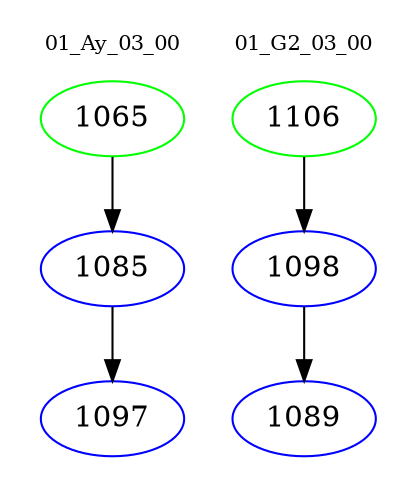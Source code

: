 digraph{
subgraph cluster_0 {
color = white
label = "01_Ay_03_00";
fontsize=10;
T0_1065 [label="1065", color="green"]
T0_1065 -> T0_1085 [color="black"]
T0_1085 [label="1085", color="blue"]
T0_1085 -> T0_1097 [color="black"]
T0_1097 [label="1097", color="blue"]
}
subgraph cluster_1 {
color = white
label = "01_G2_03_00";
fontsize=10;
T1_1106 [label="1106", color="green"]
T1_1106 -> T1_1098 [color="black"]
T1_1098 [label="1098", color="blue"]
T1_1098 -> T1_1089 [color="black"]
T1_1089 [label="1089", color="blue"]
}
}
